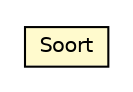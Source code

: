#!/usr/local/bin/dot
#
# Class diagram 
# Generated by UMLGraph version R5_6-24-gf6e263 (http://www.umlgraph.org/)
#

digraph G {
	edge [fontname="Helvetica",fontsize=10,labelfontname="Helvetica",labelfontsize=10];
	node [fontname="Helvetica",fontsize=10,shape=plaintext];
	nodesep=0.25;
	ranksep=0.5;
	// nl.egem.stuf.sector.bg._0204.ADLTabel.Soort
	c6507 [label=<<table title="nl.egem.stuf.sector.bg._0204.ADLTabel.Soort" border="0" cellborder="1" cellspacing="0" cellpadding="2" port="p" bgcolor="lemonChiffon" href="./ADLTabel.Soort.html">
		<tr><td><table border="0" cellspacing="0" cellpadding="1">
<tr><td align="center" balign="center"> Soort </td></tr>
		</table></td></tr>
		</table>>, URL="./ADLTabel.Soort.html", fontname="Helvetica", fontcolor="black", fontsize=10.0];
}

